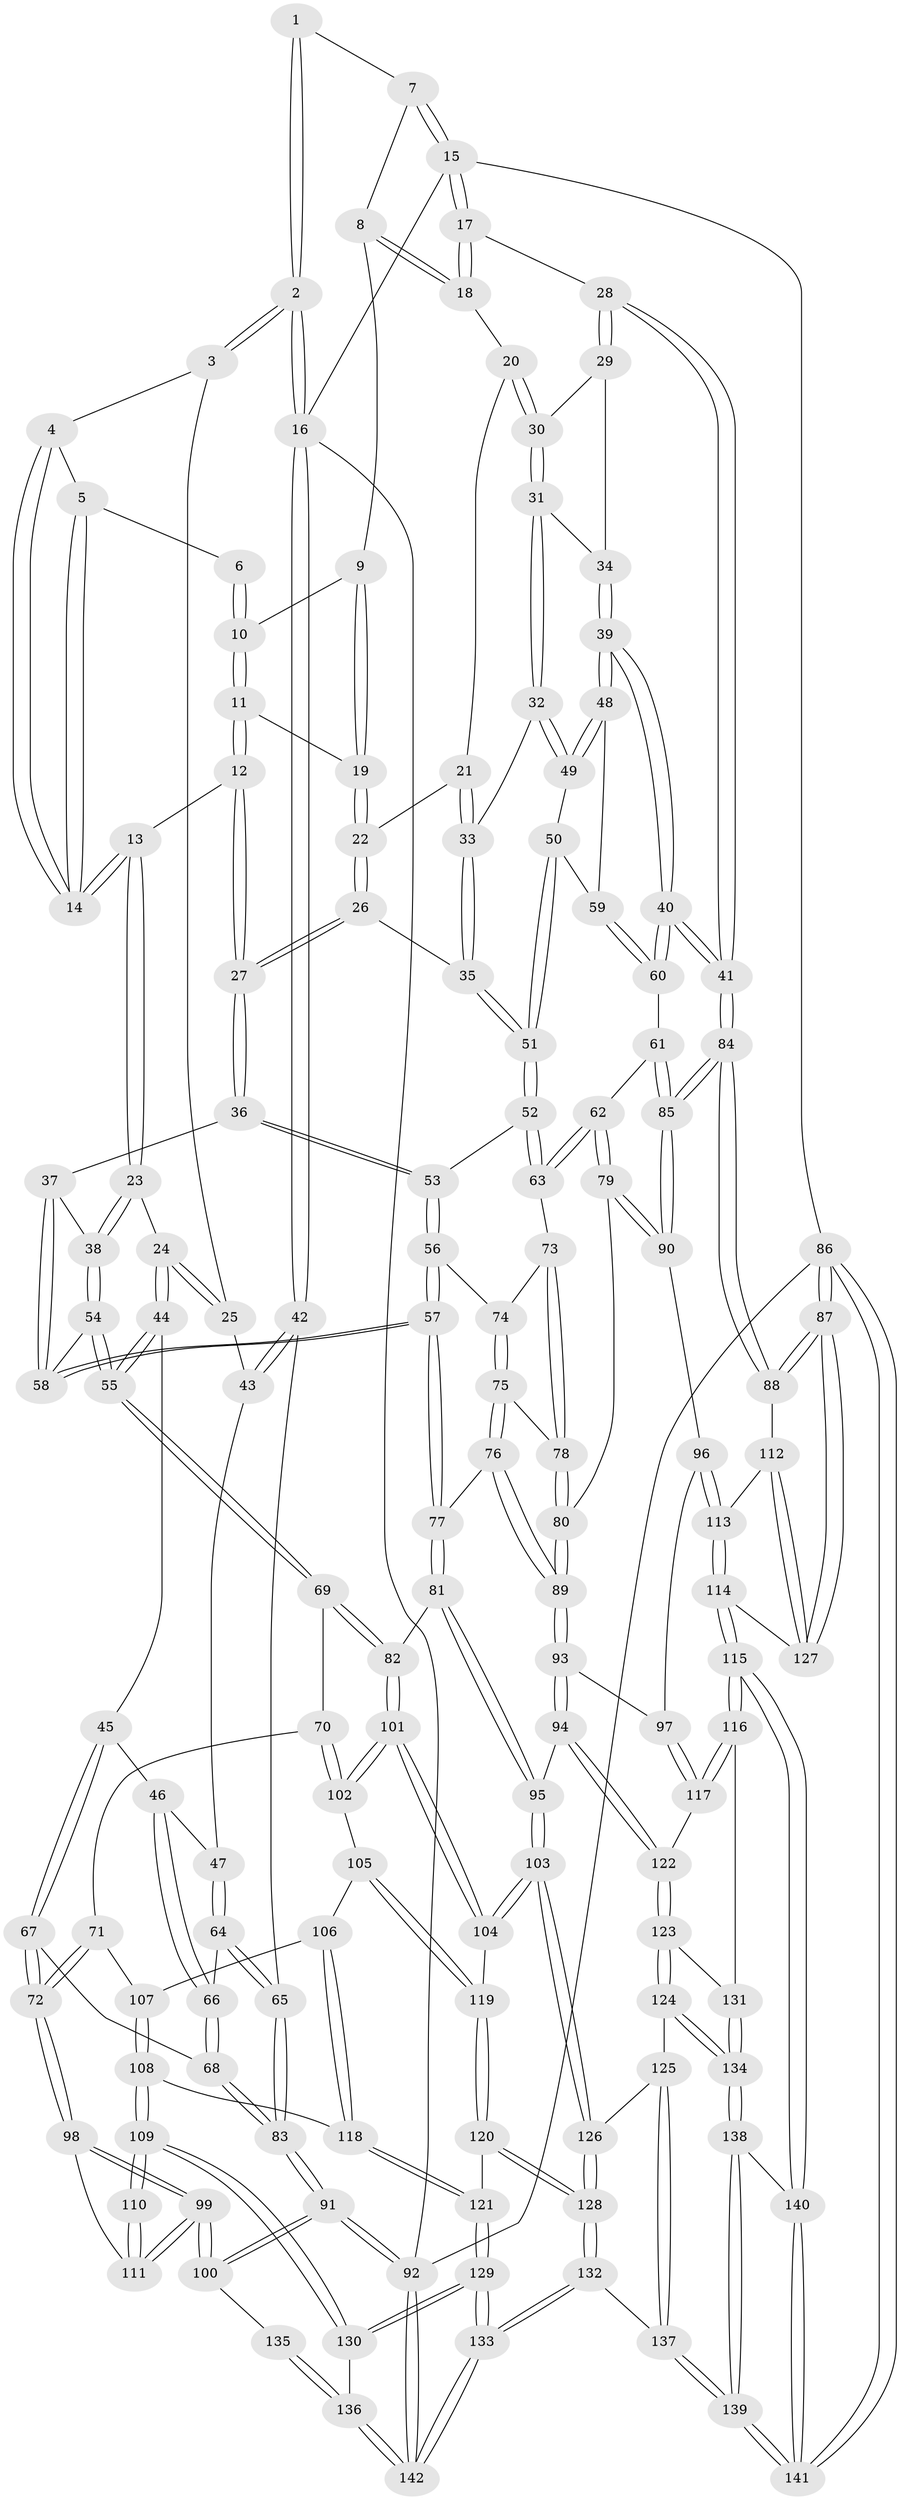 // Generated by graph-tools (version 1.1) at 2025/38/03/09/25 02:38:49]
// undirected, 142 vertices, 352 edges
graph export_dot {
graph [start="1"]
  node [color=gray90,style=filled];
  1 [pos="+0.42828676152601525+0"];
  2 [pos="+0+0"];
  3 [pos="+0.15052049200863796+0.060534000114850495"];
  4 [pos="+0.17797037471551352+0.07316611109700323"];
  5 [pos="+0.3637681867088973+0"];
  6 [pos="+0.4281983706451008+0"];
  7 [pos="+0.8004885272849627+0"];
  8 [pos="+0.79609477434141+0"];
  9 [pos="+0.6510478288589268+0.04771247256198939"];
  10 [pos="+0.48782462765567236+0.0033437957269824153"];
  11 [pos="+0.4927049311187473+0.10199174020983867"];
  12 [pos="+0.47222450853558673+0.1289463335750144"];
  13 [pos="+0.3325829258018522+0.1865564888895921"];
  14 [pos="+0.3227900883745595+0.16953640554081525"];
  15 [pos="+1+0"];
  16 [pos="+0+0"];
  17 [pos="+1+0.11974138625553701"];
  18 [pos="+0.852151223368067+0.07030101588550293"];
  19 [pos="+0.6288187350159341+0.11975833828922348"];
  20 [pos="+0.844690072138308+0.1222619544853245"];
  21 [pos="+0.8402508151628069+0.12617147436780438"];
  22 [pos="+0.6664056299457114+0.19883964910058763"];
  23 [pos="+0.3258978582365554+0.24476829753032284"];
  24 [pos="+0.22215287101991427+0.30689163841206724"];
  25 [pos="+0.13360191913529434+0.2776365199498421"];
  26 [pos="+0.6439590894031559+0.2728391132910778"];
  27 [pos="+0.5894642021396784+0.30968505728010565"];
  28 [pos="+1+0.22984996541938185"];
  29 [pos="+0.9342763139137538+0.19438980475254392"];
  30 [pos="+0.8991740690337597+0.17719941183649074"];
  31 [pos="+0.871775453195541+0.3218144809443619"];
  32 [pos="+0.8565322334497667+0.33096612826947647"];
  33 [pos="+0.7972796841644201+0.32342931047457263"];
  34 [pos="+0.9427757177334383+0.3144256095861259"];
  35 [pos="+0.7768163244737115+0.3310062529136427"];
  36 [pos="+0.5819597615338822+0.31980932226629477"];
  37 [pos="+0.526428391435812+0.3348970561247011"];
  38 [pos="+0.43349019159857494+0.3492111228462781"];
  39 [pos="+1+0.37222798552489594"];
  40 [pos="+1+0.39044578891747783"];
  41 [pos="+1+0.391430595037591"];
  42 [pos="+0+0.16518385844442038"];
  43 [pos="+0.07717724685405775+0.2845691271135468"];
  44 [pos="+0.21105418309704926+0.4289889991918358"];
  45 [pos="+0.1813510474096726+0.4458935327465712"];
  46 [pos="+0.0989137924841472+0.4506100112655395"];
  47 [pos="+0.08070183314420977+0.4350876041375469"];
  48 [pos="+1+0.3849101041218524"];
  49 [pos="+0.8787732037982805+0.3851380549366208"];
  50 [pos="+0.8798279559706662+0.4197962724986646"];
  51 [pos="+0.7678663753649323+0.4287230830666987"];
  52 [pos="+0.7582871398259438+0.4543816171863835"];
  53 [pos="+0.6347223690358073+0.4549074816027118"];
  54 [pos="+0.3961470744494713+0.4742065536674405"];
  55 [pos="+0.3446416216528192+0.5274182955821177"];
  56 [pos="+0.6330181494777385+0.45964323453420614"];
  57 [pos="+0.5365653660183907+0.5254289094035729"];
  58 [pos="+0.5264081087930347+0.5191877201538998"];
  59 [pos="+0.8913215846190072+0.4438032893764335"];
  60 [pos="+0.8867917439624408+0.49458586528280624"];
  61 [pos="+0.8722301219006429+0.524601011883102"];
  62 [pos="+0.8384854612807754+0.5425295590512774"];
  63 [pos="+0.7847634705643923+0.5013151222337914"];
  64 [pos="+0+0.4266958628090795"];
  65 [pos="+0+0.3851912807437453"];
  66 [pos="+0.06550025128378632+0.5440352248312235"];
  67 [pos="+0.15305669958999574+0.6263748324108666"];
  68 [pos="+0.06617503326828948+0.5816087455288105"];
  69 [pos="+0.33691297461594255+0.6015298282972258"];
  70 [pos="+0.33190858281591595+0.6066766010871917"];
  71 [pos="+0.28468383333241637+0.6400117281787102"];
  72 [pos="+0.1904567800102924+0.6687458713325392"];
  73 [pos="+0.7207158542424221+0.5448618038804904"];
  74 [pos="+0.6500813134833101+0.5187370558255587"];
  75 [pos="+0.6445078837278246+0.5701312575178927"];
  76 [pos="+0.6333811058800033+0.5847966043554845"];
  77 [pos="+0.5449514134734564+0.6082784906834624"];
  78 [pos="+0.7104479606144405+0.5878790994918076"];
  79 [pos="+0.826402373501563+0.6152864654030449"];
  80 [pos="+0.734985760879197+0.6302393616963604"];
  81 [pos="+0.5274165049495894+0.6432631941258556"];
  82 [pos="+0.4792224682714715+0.6578623879286437"];
  83 [pos="+0+0.6762037343247163"];
  84 [pos="+1+0.646787942917515"];
  85 [pos="+1+0.6444557566928394"];
  86 [pos="+1+1"];
  87 [pos="+1+1"];
  88 [pos="+1+0.6709515056539187"];
  89 [pos="+0.6841038172527174+0.6818464632517829"];
  90 [pos="+0.8655101764866584+0.6869654325227555"];
  91 [pos="+0+0.7869929520155854"];
  92 [pos="+0+1"];
  93 [pos="+0.6598245628539803+0.7441462747533973"];
  94 [pos="+0.6524712949779725+0.7502641303821309"];
  95 [pos="+0.6517735540253206+0.7503386120646767"];
  96 [pos="+0.8476059123220954+0.7320989925009469"];
  97 [pos="+0.8354512803897208+0.7417575537415718"];
  98 [pos="+0.1715292798192644+0.7108574366920388"];
  99 [pos="+0+0.7819123066842547"];
  100 [pos="+0+0.789119401616058"];
  101 [pos="+0.46549950027601306+0.790303889554688"];
  102 [pos="+0.40485058868078144+0.7844028263766931"];
  103 [pos="+0.5327748822361359+0.8583809260962256"];
  104 [pos="+0.4780694890977474+0.8069729562749658"];
  105 [pos="+0.39993990344061287+0.786434656129306"];
  106 [pos="+0.36080743974607893+0.7931001158988383"];
  107 [pos="+0.31379772888957796+0.7351131706275384"];
  108 [pos="+0.2780703996179187+0.842431994789706"];
  109 [pos="+0.2077245771126657+0.8577047596006409"];
  110 [pos="+0.19096876990563527+0.841761256556707"];
  111 [pos="+0.18770731478349556+0.8297754801953896"];
  112 [pos="+0.9715399104222592+0.8069455842025551"];
  113 [pos="+0.929103475290359+0.8149371502622403"];
  114 [pos="+0.8879856056459648+0.9174206981555646"];
  115 [pos="+0.8747984624746357+0.9231138929376349"];
  116 [pos="+0.8545388513474592+0.908199491046663"];
  117 [pos="+0.8124745536722079+0.8321808492096017"];
  118 [pos="+0.31665685631494556+0.8445143059750095"];
  119 [pos="+0.3801483502727894+0.8705633080233965"];
  120 [pos="+0.3753013068710341+0.8769375433600101"];
  121 [pos="+0.3443761912286591+0.8708359465752598"];
  122 [pos="+0.7150724149121646+0.8489275058293959"];
  123 [pos="+0.7124058558662658+0.8833049411820983"];
  124 [pos="+0.6939828076413272+0.92085863345521"];
  125 [pos="+0.6923082826260082+0.9218195229512643"];
  126 [pos="+0.5325916168683545+0.8663516914918475"];
  127 [pos="+0.9839598820617865+0.9314041403818426"];
  128 [pos="+0.48814484197011415+0.999230373785868"];
  129 [pos="+0.3017995820081294+1"];
  130 [pos="+0.21324399136201908+0.889875935410784"];
  131 [pos="+0.7992079169659965+0.9130438638662554"];
  132 [pos="+0.4707038557477444+1"];
  133 [pos="+0.3709265501210015+1"];
  134 [pos="+0.7452544889972654+0.9601758944944274"];
  135 [pos="+0.08526962574591719+0.8896803438886813"];
  136 [pos="+0.07767206984923844+1"];
  137 [pos="+0.5179462515869285+1"];
  138 [pos="+0.7593694005059328+0.9871457572037895"];
  139 [pos="+0.7188951806820206+1"];
  140 [pos="+0.8708569191380987+0.9384236362012676"];
  141 [pos="+0.886782764998662+1"];
  142 [pos="+0+1"];
  1 -- 2;
  1 -- 2;
  1 -- 7;
  2 -- 3;
  2 -- 3;
  2 -- 16;
  2 -- 16;
  3 -- 4;
  3 -- 25;
  4 -- 5;
  4 -- 14;
  4 -- 14;
  5 -- 6;
  5 -- 14;
  5 -- 14;
  6 -- 10;
  6 -- 10;
  7 -- 8;
  7 -- 15;
  7 -- 15;
  8 -- 9;
  8 -- 18;
  8 -- 18;
  9 -- 10;
  9 -- 19;
  9 -- 19;
  10 -- 11;
  10 -- 11;
  11 -- 12;
  11 -- 12;
  11 -- 19;
  12 -- 13;
  12 -- 27;
  12 -- 27;
  13 -- 14;
  13 -- 14;
  13 -- 23;
  13 -- 23;
  15 -- 16;
  15 -- 17;
  15 -- 17;
  15 -- 86;
  16 -- 42;
  16 -- 42;
  16 -- 92;
  17 -- 18;
  17 -- 18;
  17 -- 28;
  18 -- 20;
  19 -- 22;
  19 -- 22;
  20 -- 21;
  20 -- 30;
  20 -- 30;
  21 -- 22;
  21 -- 33;
  21 -- 33;
  22 -- 26;
  22 -- 26;
  23 -- 24;
  23 -- 38;
  23 -- 38;
  24 -- 25;
  24 -- 25;
  24 -- 44;
  24 -- 44;
  25 -- 43;
  26 -- 27;
  26 -- 27;
  26 -- 35;
  27 -- 36;
  27 -- 36;
  28 -- 29;
  28 -- 29;
  28 -- 41;
  28 -- 41;
  29 -- 30;
  29 -- 34;
  30 -- 31;
  30 -- 31;
  31 -- 32;
  31 -- 32;
  31 -- 34;
  32 -- 33;
  32 -- 49;
  32 -- 49;
  33 -- 35;
  33 -- 35;
  34 -- 39;
  34 -- 39;
  35 -- 51;
  35 -- 51;
  36 -- 37;
  36 -- 53;
  36 -- 53;
  37 -- 38;
  37 -- 58;
  37 -- 58;
  38 -- 54;
  38 -- 54;
  39 -- 40;
  39 -- 40;
  39 -- 48;
  39 -- 48;
  40 -- 41;
  40 -- 41;
  40 -- 60;
  40 -- 60;
  41 -- 84;
  41 -- 84;
  42 -- 43;
  42 -- 43;
  42 -- 65;
  43 -- 47;
  44 -- 45;
  44 -- 55;
  44 -- 55;
  45 -- 46;
  45 -- 67;
  45 -- 67;
  46 -- 47;
  46 -- 66;
  46 -- 66;
  47 -- 64;
  47 -- 64;
  48 -- 49;
  48 -- 49;
  48 -- 59;
  49 -- 50;
  50 -- 51;
  50 -- 51;
  50 -- 59;
  51 -- 52;
  51 -- 52;
  52 -- 53;
  52 -- 63;
  52 -- 63;
  53 -- 56;
  53 -- 56;
  54 -- 55;
  54 -- 55;
  54 -- 58;
  55 -- 69;
  55 -- 69;
  56 -- 57;
  56 -- 57;
  56 -- 74;
  57 -- 58;
  57 -- 58;
  57 -- 77;
  57 -- 77;
  59 -- 60;
  59 -- 60;
  60 -- 61;
  61 -- 62;
  61 -- 85;
  61 -- 85;
  62 -- 63;
  62 -- 63;
  62 -- 79;
  62 -- 79;
  63 -- 73;
  64 -- 65;
  64 -- 65;
  64 -- 66;
  65 -- 83;
  65 -- 83;
  66 -- 68;
  66 -- 68;
  67 -- 68;
  67 -- 72;
  67 -- 72;
  68 -- 83;
  68 -- 83;
  69 -- 70;
  69 -- 82;
  69 -- 82;
  70 -- 71;
  70 -- 102;
  70 -- 102;
  71 -- 72;
  71 -- 72;
  71 -- 107;
  72 -- 98;
  72 -- 98;
  73 -- 74;
  73 -- 78;
  73 -- 78;
  74 -- 75;
  74 -- 75;
  75 -- 76;
  75 -- 76;
  75 -- 78;
  76 -- 77;
  76 -- 89;
  76 -- 89;
  77 -- 81;
  77 -- 81;
  78 -- 80;
  78 -- 80;
  79 -- 80;
  79 -- 90;
  79 -- 90;
  80 -- 89;
  80 -- 89;
  81 -- 82;
  81 -- 95;
  81 -- 95;
  82 -- 101;
  82 -- 101;
  83 -- 91;
  83 -- 91;
  84 -- 85;
  84 -- 85;
  84 -- 88;
  84 -- 88;
  85 -- 90;
  85 -- 90;
  86 -- 87;
  86 -- 87;
  86 -- 141;
  86 -- 141;
  86 -- 92;
  87 -- 88;
  87 -- 88;
  87 -- 127;
  87 -- 127;
  88 -- 112;
  89 -- 93;
  89 -- 93;
  90 -- 96;
  91 -- 92;
  91 -- 92;
  91 -- 100;
  91 -- 100;
  92 -- 142;
  92 -- 142;
  93 -- 94;
  93 -- 94;
  93 -- 97;
  94 -- 95;
  94 -- 122;
  94 -- 122;
  95 -- 103;
  95 -- 103;
  96 -- 97;
  96 -- 113;
  96 -- 113;
  97 -- 117;
  97 -- 117;
  98 -- 99;
  98 -- 99;
  98 -- 111;
  99 -- 100;
  99 -- 100;
  99 -- 111;
  99 -- 111;
  100 -- 135;
  101 -- 102;
  101 -- 102;
  101 -- 104;
  101 -- 104;
  102 -- 105;
  103 -- 104;
  103 -- 104;
  103 -- 126;
  103 -- 126;
  104 -- 119;
  105 -- 106;
  105 -- 119;
  105 -- 119;
  106 -- 107;
  106 -- 118;
  106 -- 118;
  107 -- 108;
  107 -- 108;
  108 -- 109;
  108 -- 109;
  108 -- 118;
  109 -- 110;
  109 -- 110;
  109 -- 130;
  109 -- 130;
  110 -- 111;
  110 -- 111;
  112 -- 113;
  112 -- 127;
  112 -- 127;
  113 -- 114;
  113 -- 114;
  114 -- 115;
  114 -- 115;
  114 -- 127;
  115 -- 116;
  115 -- 116;
  115 -- 140;
  115 -- 140;
  116 -- 117;
  116 -- 117;
  116 -- 131;
  117 -- 122;
  118 -- 121;
  118 -- 121;
  119 -- 120;
  119 -- 120;
  120 -- 121;
  120 -- 128;
  120 -- 128;
  121 -- 129;
  121 -- 129;
  122 -- 123;
  122 -- 123;
  123 -- 124;
  123 -- 124;
  123 -- 131;
  124 -- 125;
  124 -- 134;
  124 -- 134;
  125 -- 126;
  125 -- 137;
  125 -- 137;
  126 -- 128;
  126 -- 128;
  128 -- 132;
  128 -- 132;
  129 -- 130;
  129 -- 130;
  129 -- 133;
  129 -- 133;
  130 -- 136;
  131 -- 134;
  131 -- 134;
  132 -- 133;
  132 -- 133;
  132 -- 137;
  133 -- 142;
  133 -- 142;
  134 -- 138;
  134 -- 138;
  135 -- 136;
  135 -- 136;
  136 -- 142;
  136 -- 142;
  137 -- 139;
  137 -- 139;
  138 -- 139;
  138 -- 139;
  138 -- 140;
  139 -- 141;
  139 -- 141;
  140 -- 141;
  140 -- 141;
}
